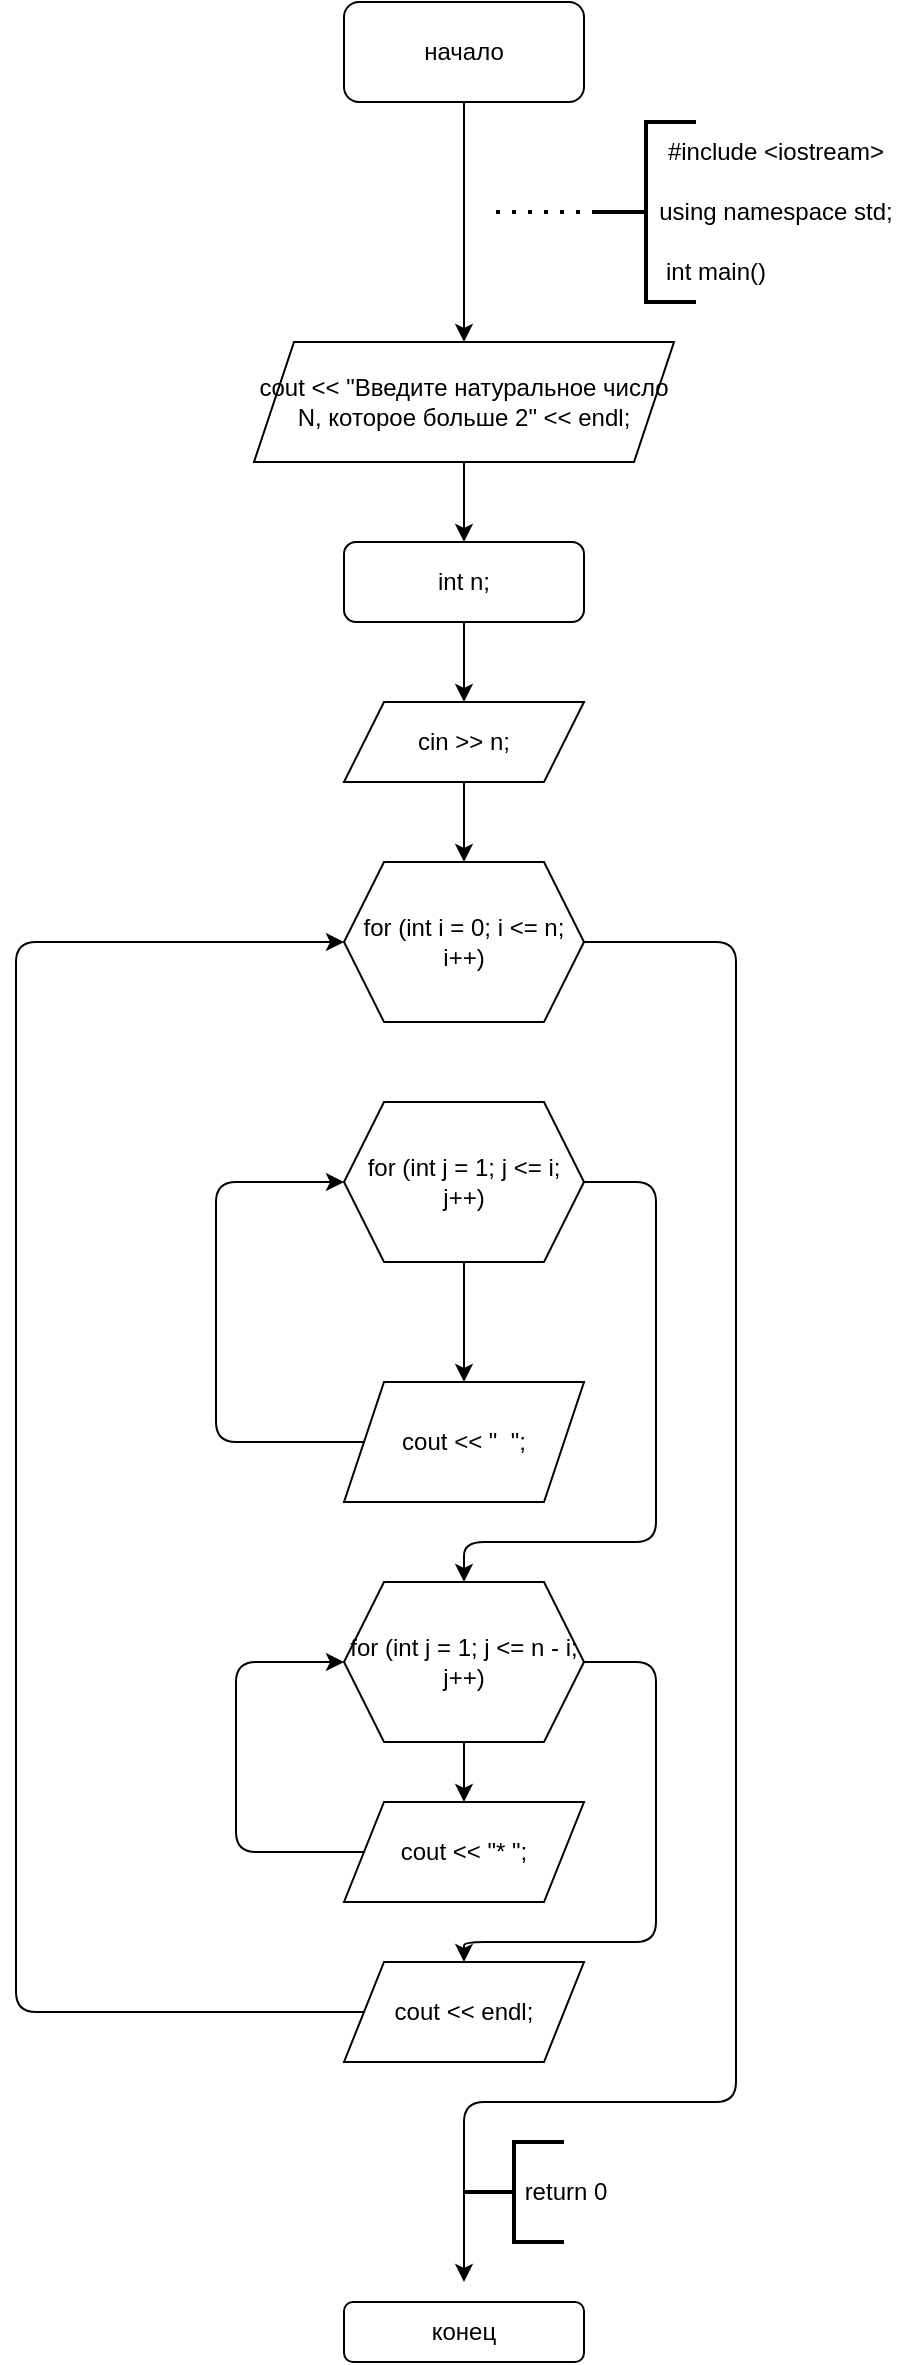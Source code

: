 <mxfile>
    <diagram id="vKFpfxHqRpSYpgSnN3Da" name="Страница 1">
        <mxGraphModel dx="990" dy="575" grid="1" gridSize="10" guides="1" tooltips="1" connect="1" arrows="1" fold="1" page="1" pageScale="1" pageWidth="827" pageHeight="1169" math="0" shadow="0">
            <root>
                <mxCell id="0"/>
                <mxCell id="1" parent="0"/>
                <mxCell id="49" style="edgeStyle=orthogonalEdgeStyle;html=1;entryX=0.5;entryY=0;entryDx=0;entryDy=0;" edge="1" parent="1" source="7" target="25">
                    <mxGeometry relative="1" as="geometry"/>
                </mxCell>
                <mxCell id="7" value="начало" style="rounded=1;whiteSpace=wrap;html=1;" vertex="1" parent="1">
                    <mxGeometry x="354" y="40" width="120" height="50" as="geometry"/>
                </mxCell>
                <mxCell id="17" value="" style="strokeWidth=2;html=1;shape=mxgraph.flowchart.annotation_2;align=left;labelPosition=right;pointerEvents=1;shadow=0;glass=0;sketch=0;" vertex="1" parent="1">
                    <mxGeometry x="480" y="100" width="50" height="90" as="geometry"/>
                </mxCell>
                <mxCell id="20" value="#include &amp;lt;iostream&amp;gt;" style="text;html=1;strokeColor=none;fillColor=none;align=center;verticalAlign=middle;whiteSpace=wrap;rounded=0;shadow=0;glass=0;sketch=0;" vertex="1" parent="1">
                    <mxGeometry x="500" y="100" width="140" height="30" as="geometry"/>
                </mxCell>
                <mxCell id="22" value="using namespace std;" style="text;html=1;strokeColor=none;fillColor=none;align=center;verticalAlign=middle;whiteSpace=wrap;rounded=0;shadow=0;glass=0;sketch=0;" vertex="1" parent="1">
                    <mxGeometry x="510" y="130" width="120" height="30" as="geometry"/>
                </mxCell>
                <mxCell id="24" value="int main()" style="text;html=1;strokeColor=none;fillColor=none;align=center;verticalAlign=middle;whiteSpace=wrap;rounded=0;shadow=0;glass=0;sketch=0;" vertex="1" parent="1">
                    <mxGeometry x="510" y="160" width="60" height="30" as="geometry"/>
                </mxCell>
                <mxCell id="46" style="edgeStyle=orthogonalEdgeStyle;html=1;entryX=0.5;entryY=0;entryDx=0;entryDy=0;" edge="1" parent="1" source="25" target="27">
                    <mxGeometry relative="1" as="geometry"/>
                </mxCell>
                <mxCell id="25" value="cout &lt;&lt; &quot;Введите натуральное число N, которое больше 2&quot; &lt;&lt; endl;" style="shape=parallelogram;perimeter=parallelogramPerimeter;whiteSpace=wrap;html=1;fixedSize=1;" vertex="1" parent="1">
                    <mxGeometry x="309" y="210" width="210" height="60" as="geometry"/>
                </mxCell>
                <mxCell id="47" style="edgeStyle=orthogonalEdgeStyle;html=1;entryX=0.5;entryY=0;entryDx=0;entryDy=0;" edge="1" parent="1" source="27" target="28">
                    <mxGeometry relative="1" as="geometry"/>
                </mxCell>
                <mxCell id="27" value="int n;" style="rounded=1;whiteSpace=wrap;html=1;" vertex="1" parent="1">
                    <mxGeometry x="354" y="310" width="120" height="40" as="geometry"/>
                </mxCell>
                <mxCell id="48" style="edgeStyle=orthogonalEdgeStyle;html=1;entryX=0.5;entryY=0;entryDx=0;entryDy=0;" edge="1" parent="1" source="28" target="30">
                    <mxGeometry relative="1" as="geometry"/>
                </mxCell>
                <mxCell id="28" value="cin &gt;&gt; n;" style="shape=parallelogram;perimeter=parallelogramPerimeter;whiteSpace=wrap;html=1;fixedSize=1;" vertex="1" parent="1">
                    <mxGeometry x="354" y="390" width="120" height="40" as="geometry"/>
                </mxCell>
                <mxCell id="51" style="edgeStyle=orthogonalEdgeStyle;html=1;" edge="1" parent="1" source="30">
                    <mxGeometry relative="1" as="geometry">
                        <mxPoint x="414" y="1180" as="targetPoint"/>
                        <Array as="points">
                            <mxPoint x="550" y="510"/>
                            <mxPoint x="550" y="1090"/>
                            <mxPoint x="414" y="1090"/>
                        </Array>
                    </mxGeometry>
                </mxCell>
                <mxCell id="30" value="for (int i = 0; i &lt;= n; i++)" style="shape=hexagon;perimeter=hexagonPerimeter2;whiteSpace=wrap;html=1;fixedSize=1;" vertex="1" parent="1">
                    <mxGeometry x="354" y="470" width="120" height="80" as="geometry"/>
                </mxCell>
                <mxCell id="35" style="edgeStyle=none;html=1;entryX=0.5;entryY=0;entryDx=0;entryDy=0;" edge="1" parent="1" source="31" target="32">
                    <mxGeometry relative="1" as="geometry"/>
                </mxCell>
                <mxCell id="44" style="edgeStyle=orthogonalEdgeStyle;html=1;entryX=0.5;entryY=0;entryDx=0;entryDy=0;" edge="1" parent="1" source="31" target="38">
                    <mxGeometry relative="1" as="geometry">
                        <mxPoint x="510" y="810" as="targetPoint"/>
                        <Array as="points">
                            <mxPoint x="510" y="630"/>
                            <mxPoint x="510" y="810"/>
                            <mxPoint x="414" y="810"/>
                        </Array>
                    </mxGeometry>
                </mxCell>
                <mxCell id="31" value="for (int j = 1; j &lt;= i; j++)" style="shape=hexagon;perimeter=hexagonPerimeter2;whiteSpace=wrap;html=1;fixedSize=1;" vertex="1" parent="1">
                    <mxGeometry x="354" y="590" width="120" height="80" as="geometry"/>
                </mxCell>
                <mxCell id="37" style="edgeStyle=none;html=1;entryX=0;entryY=0.5;entryDx=0;entryDy=0;" edge="1" parent="1" source="32" target="31">
                    <mxGeometry relative="1" as="geometry">
                        <Array as="points">
                            <mxPoint x="290" y="760"/>
                            <mxPoint x="290" y="630"/>
                        </Array>
                    </mxGeometry>
                </mxCell>
                <mxCell id="32" value="cout &lt;&lt; &quot;  &quot;;" style="shape=parallelogram;perimeter=parallelogramPerimeter;whiteSpace=wrap;html=1;fixedSize=1;" vertex="1" parent="1">
                    <mxGeometry x="354" y="730" width="120" height="60" as="geometry"/>
                </mxCell>
                <mxCell id="40" style="edgeStyle=none;html=1;entryX=0.5;entryY=0;entryDx=0;entryDy=0;" edge="1" parent="1" source="38" target="39">
                    <mxGeometry relative="1" as="geometry"/>
                </mxCell>
                <mxCell id="43" style="edgeStyle=orthogonalEdgeStyle;html=1;entryX=0.5;entryY=0;entryDx=0;entryDy=0;" edge="1" parent="1" source="38" target="42">
                    <mxGeometry relative="1" as="geometry">
                        <mxPoint x="510" y="1010" as="targetPoint"/>
                        <Array as="points">
                            <mxPoint x="510" y="870"/>
                            <mxPoint x="510" y="1010"/>
                            <mxPoint x="414" y="1010"/>
                        </Array>
                    </mxGeometry>
                </mxCell>
                <mxCell id="38" value="for (int j = 1; j &lt;= n - i; j++)" style="shape=hexagon;perimeter=hexagonPerimeter2;whiteSpace=wrap;html=1;fixedSize=1;" vertex="1" parent="1">
                    <mxGeometry x="354" y="830" width="120" height="80" as="geometry"/>
                </mxCell>
                <mxCell id="41" style="edgeStyle=none;html=1;entryX=0;entryY=0.5;entryDx=0;entryDy=0;" edge="1" parent="1" source="39" target="38">
                    <mxGeometry relative="1" as="geometry">
                        <Array as="points">
                            <mxPoint x="300" y="965"/>
                            <mxPoint x="300" y="870"/>
                        </Array>
                    </mxGeometry>
                </mxCell>
                <mxCell id="39" value="cout &lt;&lt; &quot;* &quot;;" style="shape=parallelogram;perimeter=parallelogramPerimeter;whiteSpace=wrap;html=1;fixedSize=1;" vertex="1" parent="1">
                    <mxGeometry x="354" y="940" width="120" height="50" as="geometry"/>
                </mxCell>
                <mxCell id="45" style="edgeStyle=orthogonalEdgeStyle;html=1;entryX=0;entryY=0.5;entryDx=0;entryDy=0;" edge="1" parent="1" source="42" target="30">
                    <mxGeometry relative="1" as="geometry">
                        <mxPoint x="220" y="520" as="targetPoint"/>
                        <Array as="points">
                            <mxPoint x="190" y="1045"/>
                            <mxPoint x="190" y="510"/>
                        </Array>
                    </mxGeometry>
                </mxCell>
                <mxCell id="42" value="cout &lt;&lt; endl;" style="shape=parallelogram;perimeter=parallelogramPerimeter;whiteSpace=wrap;html=1;fixedSize=1;" vertex="1" parent="1">
                    <mxGeometry x="354" y="1020" width="120" height="50" as="geometry"/>
                </mxCell>
                <mxCell id="50" value="" style="endArrow=none;dashed=1;html=1;dashPattern=1 3;strokeWidth=2;entryX=0;entryY=0.5;entryDx=0;entryDy=0;entryPerimeter=0;" edge="1" parent="1" target="17">
                    <mxGeometry width="50" height="50" relative="1" as="geometry">
                        <mxPoint x="430" y="145" as="sourcePoint"/>
                        <mxPoint x="440" y="270" as="targetPoint"/>
                    </mxGeometry>
                </mxCell>
                <mxCell id="52" value="конец" style="rounded=1;whiteSpace=wrap;html=1;" vertex="1" parent="1">
                    <mxGeometry x="354" y="1190" width="120" height="30" as="geometry"/>
                </mxCell>
                <mxCell id="54" value="" style="strokeWidth=2;html=1;shape=mxgraph.flowchart.annotation_2;align=left;labelPosition=right;pointerEvents=1;shadow=0;glass=0;sketch=0;" vertex="1" parent="1">
                    <mxGeometry x="414" y="1110" width="50" height="50" as="geometry"/>
                </mxCell>
                <mxCell id="55" value="return 0" style="text;html=1;strokeColor=none;fillColor=none;align=center;verticalAlign=middle;whiteSpace=wrap;rounded=0;" vertex="1" parent="1">
                    <mxGeometry x="440" y="1125" width="50" height="20" as="geometry"/>
                </mxCell>
            </root>
        </mxGraphModel>
    </diagram>
</mxfile>